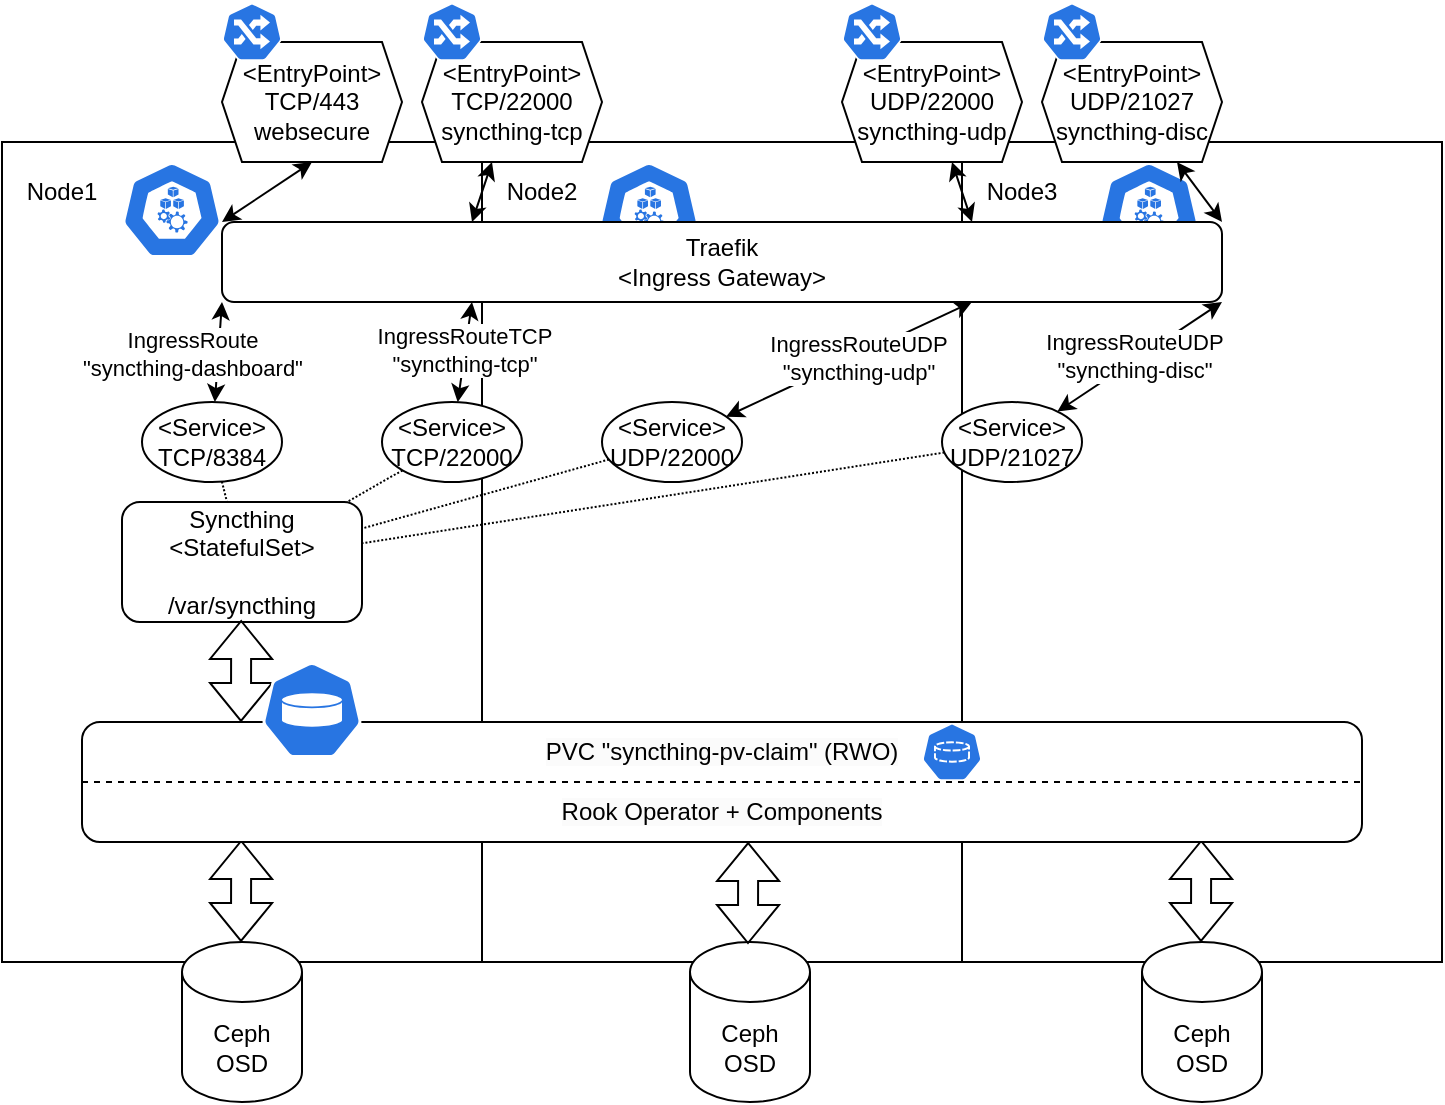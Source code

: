 <mxfile version="24.2.5" type="device">
  <diagram name="Seite-1" id="WY76_UIT-7cdqhVsJGH5">
    <mxGraphModel dx="1548" dy="902" grid="1" gridSize="10" guides="1" tooltips="1" connect="1" arrows="1" fold="1" page="1" pageScale="1" pageWidth="827" pageHeight="1169" math="0" shadow="0">
      <root>
        <mxCell id="0" />
        <mxCell id="1" parent="0" />
        <mxCell id="g-BLfw2waqW90s4DqcR2-8" value="" style="rounded=0;whiteSpace=wrap;html=1;" parent="1" vertex="1">
          <mxGeometry x="40" y="110" width="240" height="410" as="geometry" />
        </mxCell>
        <mxCell id="g-BLfw2waqW90s4DqcR2-9" value="" style="rounded=0;whiteSpace=wrap;html=1;" parent="1" vertex="1">
          <mxGeometry x="280" y="110" width="240" height="410" as="geometry" />
        </mxCell>
        <mxCell id="g-BLfw2waqW90s4DqcR2-10" value="" style="rounded=0;whiteSpace=wrap;html=1;" parent="1" vertex="1">
          <mxGeometry x="520" y="110" width="240" height="410" as="geometry" />
        </mxCell>
        <mxCell id="g-BLfw2waqW90s4DqcR2-11" value="Node1" style="text;html=1;strokeColor=none;fillColor=none;align=center;verticalAlign=middle;whiteSpace=wrap;rounded=0;" parent="1" vertex="1">
          <mxGeometry x="40" y="120" width="60" height="30" as="geometry" />
        </mxCell>
        <mxCell id="g-BLfw2waqW90s4DqcR2-12" value="Node2" style="text;html=1;strokeColor=none;fillColor=none;align=center;verticalAlign=middle;whiteSpace=wrap;rounded=0;" parent="1" vertex="1">
          <mxGeometry x="280" y="120" width="60" height="30" as="geometry" />
        </mxCell>
        <mxCell id="g-BLfw2waqW90s4DqcR2-13" value="Node3" style="text;html=1;strokeColor=none;fillColor=none;align=center;verticalAlign=middle;whiteSpace=wrap;rounded=0;" parent="1" vertex="1">
          <mxGeometry x="520" y="120" width="60" height="30" as="geometry" />
        </mxCell>
        <mxCell id="g-BLfw2waqW90s4DqcR2-15" value="Ceph OSD" style="shape=cylinder3;whiteSpace=wrap;html=1;boundedLbl=1;backgroundOutline=1;size=15;" parent="1" vertex="1">
          <mxGeometry x="130" y="510" width="60" height="80" as="geometry" />
        </mxCell>
        <mxCell id="g-BLfw2waqW90s4DqcR2-16" value="Ceph OSD" style="shape=cylinder3;whiteSpace=wrap;html=1;boundedLbl=1;backgroundOutline=1;size=15;" parent="1" vertex="1">
          <mxGeometry x="384" y="510" width="60" height="80" as="geometry" />
        </mxCell>
        <mxCell id="g-BLfw2waqW90s4DqcR2-17" value="Ceph OSD" style="shape=cylinder3;whiteSpace=wrap;html=1;boundedLbl=1;backgroundOutline=1;size=15;" parent="1" vertex="1">
          <mxGeometry x="610" y="510" width="60" height="80" as="geometry" />
        </mxCell>
        <mxCell id="g-BLfw2waqW90s4DqcR2-18" value="" style="shape=flexArrow;endArrow=classic;startArrow=classic;html=1;rounded=0;entryX=0.122;entryY=0.983;entryDx=0;entryDy=0;entryPerimeter=0;" parent="1" edge="1">
          <mxGeometry width="100" height="100" relative="1" as="geometry">
            <mxPoint x="159.5" y="510" as="sourcePoint" />
            <mxPoint x="159.58" y="458.98" as="targetPoint" />
          </mxGeometry>
        </mxCell>
        <mxCell id="g-BLfw2waqW90s4DqcR2-20" value="" style="shape=flexArrow;endArrow=classic;startArrow=classic;html=1;rounded=0;entryX=0.122;entryY=0.983;entryDx=0;entryDy=0;entryPerimeter=0;" parent="1" edge="1">
          <mxGeometry width="100" height="100" relative="1" as="geometry">
            <mxPoint x="413" y="511.02" as="sourcePoint" />
            <mxPoint x="413.08" y="460" as="targetPoint" />
          </mxGeometry>
        </mxCell>
        <mxCell id="g-BLfw2waqW90s4DqcR2-21" value="" style="shape=flexArrow;endArrow=classic;startArrow=classic;html=1;rounded=0;entryX=0.122;entryY=0.983;entryDx=0;entryDy=0;entryPerimeter=0;" parent="1" edge="1">
          <mxGeometry width="100" height="100" relative="1" as="geometry">
            <mxPoint x="639.5" y="510" as="sourcePoint" />
            <mxPoint x="639.58" y="458.98" as="targetPoint" />
          </mxGeometry>
        </mxCell>
        <mxCell id="g-BLfw2waqW90s4DqcR2-26" value="Syncthing &amp;lt;StatefulSet&amp;gt;&lt;br&gt;&lt;br&gt;/var/syncthing" style="rounded=1;whiteSpace=wrap;html=1;" parent="1" vertex="1">
          <mxGeometry x="100" y="290" width="120" height="60" as="geometry" />
        </mxCell>
        <mxCell id="g-BLfw2waqW90s4DqcR2-27" value="" style="shape=flexArrow;endArrow=classic;startArrow=classic;html=1;rounded=0;entryX=0.122;entryY=0.983;entryDx=0;entryDy=0;entryPerimeter=0;" parent="1" edge="1">
          <mxGeometry width="100" height="100" relative="1" as="geometry">
            <mxPoint x="159.5" y="400" as="sourcePoint" />
            <mxPoint x="159.58" y="348.98" as="targetPoint" />
          </mxGeometry>
        </mxCell>
        <mxCell id="g-BLfw2waqW90s4DqcR2-28" value="" style="group" parent="1" vertex="1" connectable="0">
          <mxGeometry x="80" y="400" width="640" height="60" as="geometry" />
        </mxCell>
        <mxCell id="g-BLfw2waqW90s4DqcR2-14" value="" style="rounded=1;whiteSpace=wrap;html=1;" parent="g-BLfw2waqW90s4DqcR2-28" vertex="1">
          <mxGeometry width="640" height="60" as="geometry" />
        </mxCell>
        <mxCell id="g-BLfw2waqW90s4DqcR2-22" value="" style="endArrow=none;dashed=1;html=1;rounded=0;entryX=1;entryY=0.5;entryDx=0;entryDy=0;exitX=0;exitY=0.5;exitDx=0;exitDy=0;" parent="g-BLfw2waqW90s4DqcR2-28" source="g-BLfw2waqW90s4DqcR2-14" target="g-BLfw2waqW90s4DqcR2-14" edge="1">
          <mxGeometry width="50" height="50" relative="1" as="geometry">
            <mxPoint x="300" y="-20" as="sourcePoint" />
            <mxPoint x="350" y="-70" as="targetPoint" />
          </mxGeometry>
        </mxCell>
        <mxCell id="g-BLfw2waqW90s4DqcR2-24" value="&lt;meta charset=&quot;utf-8&quot;&gt;&lt;span style=&quot;color: rgb(0, 0, 0); font-family: Helvetica; font-size: 12px; font-style: normal; font-variant-ligatures: normal; font-variant-caps: normal; font-weight: 400; letter-spacing: normal; orphans: 2; text-align: center; text-indent: 0px; text-transform: none; widows: 2; word-spacing: 0px; -webkit-text-stroke-width: 0px; background-color: rgb(251, 251, 251); text-decoration-thickness: initial; text-decoration-style: initial; text-decoration-color: initial; float: none; display: inline !important;&quot;&gt;PVC &quot;syncthing-pv-claim&quot; (RWO)&lt;/span&gt;" style="text;html=1;strokeColor=none;fillColor=none;align=center;verticalAlign=middle;whiteSpace=wrap;rounded=0;" parent="g-BLfw2waqW90s4DqcR2-28" vertex="1">
          <mxGeometry x="210" width="220" height="30" as="geometry" />
        </mxCell>
        <mxCell id="g-BLfw2waqW90s4DqcR2-25" value="&lt;span style=&quot;color: rgb(0, 0, 0); font-family: Helvetica; font-size: 12px; font-style: normal; font-variant-ligatures: normal; font-variant-caps: normal; font-weight: 400; letter-spacing: normal; orphans: 2; text-align: center; text-indent: 0px; text-transform: none; widows: 2; word-spacing: 0px; -webkit-text-stroke-width: 0px; background-color: rgb(251, 251, 251); text-decoration-thickness: initial; text-decoration-style: initial; text-decoration-color: initial; float: none; display: inline !important;&quot;&gt;Rook Operator + Components&lt;br&gt;&lt;/span&gt;" style="text;html=1;strokeColor=none;fillColor=none;align=center;verticalAlign=middle;whiteSpace=wrap;rounded=0;" parent="g-BLfw2waqW90s4DqcR2-28" vertex="1">
          <mxGeometry x="210" y="30" width="220" height="30" as="geometry" />
        </mxCell>
        <mxCell id="g-BLfw2waqW90s4DqcR2-39" value="" style="sketch=0;html=1;dashed=0;whitespace=wrap;fillColor=#2875E2;strokeColor=#ffffff;points=[[0.005,0.63,0],[0.1,0.2,0],[0.9,0.2,0],[0.5,0,0],[0.995,0.63,0],[0.72,0.99,0],[0.5,1,0],[0.28,0.99,0]];verticalLabelPosition=bottom;align=center;verticalAlign=top;shape=mxgraph.kubernetes.icon;prIcon=pv" parent="g-BLfw2waqW90s4DqcR2-28" vertex="1">
          <mxGeometry x="90" y="-30" width="50" height="48" as="geometry" />
        </mxCell>
        <mxCell id="g-BLfw2waqW90s4DqcR2-42" value="" style="sketch=0;html=1;dashed=0;whitespace=wrap;fillColor=#2875E2;strokeColor=#ffffff;points=[[0.005,0.63,0],[0.1,0.2,0],[0.9,0.2,0],[0.5,0,0],[0.995,0.63,0],[0.72,0.99,0],[0.5,1,0],[0.28,0.99,0]];verticalLabelPosition=bottom;align=center;verticalAlign=top;shape=mxgraph.kubernetes.icon;prIcon=pvc" parent="g-BLfw2waqW90s4DqcR2-28" vertex="1">
          <mxGeometry x="420" width="30" height="30" as="geometry" />
        </mxCell>
        <mxCell id="g-BLfw2waqW90s4DqcR2-34" style="rounded=0;orthogonalLoop=1;jettySize=auto;html=1;strokeWidth=1;dashed=1;endArrow=none;endFill=0;dashPattern=1 1;" parent="1" source="g-BLfw2waqW90s4DqcR2-30" target="g-BLfw2waqW90s4DqcR2-26" edge="1">
          <mxGeometry relative="1" as="geometry" />
        </mxCell>
        <mxCell id="g-BLfw2waqW90s4DqcR2-30" value="&amp;lt;Service&amp;gt;&lt;br&gt;TCP/8384" style="ellipse;whiteSpace=wrap;html=1;" parent="1" vertex="1">
          <mxGeometry x="110" y="240" width="70" height="40" as="geometry" />
        </mxCell>
        <mxCell id="g-BLfw2waqW90s4DqcR2-32" value="&amp;lt;Service&amp;gt;&lt;br&gt;UDP/22000" style="ellipse;whiteSpace=wrap;html=1;" parent="1" vertex="1">
          <mxGeometry x="340" y="240" width="70" height="40" as="geometry" />
        </mxCell>
        <mxCell id="g-BLfw2waqW90s4DqcR2-35" style="rounded=0;orthogonalLoop=1;jettySize=auto;html=1;strokeWidth=1;dashed=1;endArrow=none;endFill=0;dashPattern=1 1;" parent="1" source="g-BLfw2waqW90s4DqcR2-31" target="g-BLfw2waqW90s4DqcR2-26" edge="1">
          <mxGeometry relative="1" as="geometry">
            <mxPoint x="145" y="270" as="sourcePoint" />
            <mxPoint x="140" y="300" as="targetPoint" />
          </mxGeometry>
        </mxCell>
        <mxCell id="g-BLfw2waqW90s4DqcR2-36" style="rounded=0;orthogonalLoop=1;jettySize=auto;html=1;strokeWidth=1;dashed=1;endArrow=none;endFill=0;dashPattern=1 1;" parent="1" source="g-BLfw2waqW90s4DqcR2-32" target="g-BLfw2waqW90s4DqcR2-26" edge="1">
          <mxGeometry relative="1" as="geometry">
            <mxPoint x="240" y="268" as="sourcePoint" />
            <mxPoint x="204" y="300" as="targetPoint" />
          </mxGeometry>
        </mxCell>
        <mxCell id="g-BLfw2waqW90s4DqcR2-37" style="rounded=0;orthogonalLoop=1;jettySize=auto;html=1;strokeWidth=1;dashed=1;endArrow=none;endFill=0;dashPattern=1 1;" parent="1" source="g-BLfw2waqW90s4DqcR2-33" target="g-BLfw2waqW90s4DqcR2-26" edge="1">
          <mxGeometry relative="1" as="geometry">
            <mxPoint x="320" y="266" as="sourcePoint" />
            <mxPoint x="230" y="304" as="targetPoint" />
          </mxGeometry>
        </mxCell>
        <mxCell id="g-BLfw2waqW90s4DqcR2-38" value="" style="sketch=0;html=1;dashed=0;whitespace=wrap;fillColor=#2875E2;strokeColor=#ffffff;points=[[0.005,0.63,0],[0.1,0.2,0],[0.9,0.2,0],[0.5,0,0],[0.995,0.63,0],[0.72,0.99,0],[0.5,1,0],[0.28,0.99,0]];verticalLabelPosition=bottom;align=center;verticalAlign=top;shape=mxgraph.kubernetes.icon;prIcon=node" parent="1" vertex="1">
          <mxGeometry x="100" y="120" width="50" height="48" as="geometry" />
        </mxCell>
        <mxCell id="g-BLfw2waqW90s4DqcR2-31" value="&amp;lt;Service&amp;gt;&lt;br&gt;TCP/22000" style="ellipse;whiteSpace=wrap;html=1;" parent="1" vertex="1">
          <mxGeometry x="230" y="240" width="70" height="40" as="geometry" />
        </mxCell>
        <mxCell id="g-BLfw2waqW90s4DqcR2-33" value="&amp;lt;Service&amp;gt;&lt;br&gt;UDP/21027" style="ellipse;whiteSpace=wrap;html=1;" parent="1" vertex="1">
          <mxGeometry x="510" y="240" width="70" height="40" as="geometry" />
        </mxCell>
        <mxCell id="g-BLfw2waqW90s4DqcR2-45" value="" style="group" parent="1" vertex="1" connectable="0">
          <mxGeometry x="150" y="150" width="500" height="40" as="geometry" />
        </mxCell>
        <mxCell id="g-BLfw2waqW90s4DqcR2-41" value="" style="sketch=0;html=1;dashed=0;whitespace=wrap;fillColor=#2875E2;strokeColor=#ffffff;points=[[0.005,0.63,0],[0.1,0.2,0],[0.9,0.2,0],[0.5,0,0],[0.995,0.63,0],[0.72,0.99,0],[0.5,1,0],[0.28,0.99,0]];verticalLabelPosition=bottom;align=center;verticalAlign=top;shape=mxgraph.kubernetes.icon;prIcon=node" parent="g-BLfw2waqW90s4DqcR2-45" vertex="1">
          <mxGeometry x="437.5" y="-30" width="52.083" height="48" as="geometry" />
        </mxCell>
        <mxCell id="g-BLfw2waqW90s4DqcR2-40" value="" style="sketch=0;html=1;dashed=0;whitespace=wrap;fillColor=#2875E2;strokeColor=#ffffff;points=[[0.005,0.63,0],[0.1,0.2,0],[0.9,0.2,0],[0.5,0,0],[0.995,0.63,0],[0.72,0.99,0],[0.5,1,0],[0.28,0.99,0]];verticalLabelPosition=bottom;align=center;verticalAlign=top;shape=mxgraph.kubernetes.icon;prIcon=node" parent="g-BLfw2waqW90s4DqcR2-45" vertex="1">
          <mxGeometry x="187.5" y="-30" width="52.083" height="48" as="geometry" />
        </mxCell>
        <mxCell id="g-BLfw2waqW90s4DqcR2-43" value="Traefik&lt;br&gt;&amp;lt;Ingress Gateway&amp;gt;" style="rounded=1;whiteSpace=wrap;html=1;" parent="g-BLfw2waqW90s4DqcR2-45" vertex="1">
          <mxGeometry width="500.0" height="40" as="geometry" />
        </mxCell>
        <mxCell id="g-BLfw2waqW90s4DqcR2-46" value="IngressRoute&lt;br&gt;&quot;syncthing-dashboard&quot;" style="endArrow=classic;startArrow=classic;html=1;rounded=0;entryX=0;entryY=1;entryDx=0;entryDy=0;" parent="1" source="g-BLfw2waqW90s4DqcR2-30" target="g-BLfw2waqW90s4DqcR2-43" edge="1">
          <mxGeometry x="-0.065" y="13" width="50" height="50" relative="1" as="geometry">
            <mxPoint x="135" y="260" as="sourcePoint" />
            <mxPoint x="185" y="210" as="targetPoint" />
            <mxPoint as="offset" />
          </mxGeometry>
        </mxCell>
        <mxCell id="g-BLfw2waqW90s4DqcR2-47" value="" style="endArrow=classic;startArrow=classic;html=1;rounded=0;entryX=0.25;entryY=1;entryDx=0;entryDy=0;" parent="1" source="g-BLfw2waqW90s4DqcR2-31" target="g-BLfw2waqW90s4DqcR2-43" edge="1">
          <mxGeometry width="50" height="50" relative="1" as="geometry">
            <mxPoint x="187" y="262" as="sourcePoint" />
            <mxPoint x="350" y="220" as="targetPoint" />
          </mxGeometry>
        </mxCell>
        <mxCell id="g-BLfw2waqW90s4DqcR2-52" value="IngressRouteTCP&lt;br&gt;&quot;syncthing-tcp&quot;" style="edgeLabel;html=1;align=center;verticalAlign=middle;resizable=0;points=[];" parent="g-BLfw2waqW90s4DqcR2-47" vertex="1" connectable="0">
          <mxGeometry x="0.036" y="1" relative="1" as="geometry">
            <mxPoint as="offset" />
          </mxGeometry>
        </mxCell>
        <mxCell id="g-BLfw2waqW90s4DqcR2-48" value="" style="endArrow=classic;startArrow=classic;html=1;rounded=0;entryX=0.75;entryY=1;entryDx=0;entryDy=0;" parent="1" source="g-BLfw2waqW90s4DqcR2-32" target="g-BLfw2waqW90s4DqcR2-43" edge="1">
          <mxGeometry width="50" height="50" relative="1" as="geometry">
            <mxPoint x="302" y="257" as="sourcePoint" />
            <mxPoint x="380" y="220" as="targetPoint" />
          </mxGeometry>
        </mxCell>
        <mxCell id="g-BLfw2waqW90s4DqcR2-53" value="IngressRouteUDP&lt;br&gt;&quot;syncthing-udp&quot;" style="edgeLabel;html=1;align=center;verticalAlign=middle;resizable=0;points=[];" parent="g-BLfw2waqW90s4DqcR2-48" vertex="1" connectable="0">
          <mxGeometry x="0.06" y="-1" relative="1" as="geometry">
            <mxPoint as="offset" />
          </mxGeometry>
        </mxCell>
        <mxCell id="g-BLfw2waqW90s4DqcR2-49" value="" style="endArrow=classic;startArrow=classic;html=1;rounded=0;entryX=1;entryY=1;entryDx=0;entryDy=0;" parent="1" source="g-BLfw2waqW90s4DqcR2-33" target="g-BLfw2waqW90s4DqcR2-43" edge="1">
          <mxGeometry width="50" height="50" relative="1" as="geometry">
            <mxPoint x="404" y="253" as="sourcePoint" />
            <mxPoint x="440" y="220" as="targetPoint" />
          </mxGeometry>
        </mxCell>
        <mxCell id="g-BLfw2waqW90s4DqcR2-54" value="IngressRouteUDP&lt;br&gt;&quot;syncthing-disc&quot;" style="edgeLabel;html=1;align=center;verticalAlign=middle;resizable=0;points=[];" parent="g-BLfw2waqW90s4DqcR2-49" vertex="1" connectable="0">
          <mxGeometry x="-0.072" y="3" relative="1" as="geometry">
            <mxPoint x="1" as="offset" />
          </mxGeometry>
        </mxCell>
        <mxCell id="g-BLfw2waqW90s4DqcR2-56" value="&amp;lt;EntryPoint&amp;gt;&lt;br&gt;TCP/443 websecure" style="shape=hexagon;perimeter=hexagonPerimeter2;whiteSpace=wrap;html=1;fixedSize=1;size=10;" parent="1" vertex="1">
          <mxGeometry x="150" y="60" width="90" height="60" as="geometry" />
        </mxCell>
        <mxCell id="g-BLfw2waqW90s4DqcR2-57" value="&amp;lt;EntryPoint&amp;gt;&lt;br&gt;TCP/22000 syncthing-tcp" style="shape=hexagon;perimeter=hexagonPerimeter2;whiteSpace=wrap;html=1;fixedSize=1;size=10;" parent="1" vertex="1">
          <mxGeometry x="250" y="60" width="90" height="60" as="geometry" />
        </mxCell>
        <mxCell id="g-BLfw2waqW90s4DqcR2-58" value="&amp;lt;EntryPoint&amp;gt;&lt;br&gt;UDP/22000 syncthing-udp" style="shape=hexagon;perimeter=hexagonPerimeter2;whiteSpace=wrap;html=1;fixedSize=1;size=10;" parent="1" vertex="1">
          <mxGeometry x="460" y="60" width="90" height="60" as="geometry" />
        </mxCell>
        <mxCell id="g-BLfw2waqW90s4DqcR2-59" value="&amp;lt;EntryPoint&amp;gt;&lt;br&gt;UDP/21027 syncthing-disc" style="shape=hexagon;perimeter=hexagonPerimeter2;whiteSpace=wrap;html=1;fixedSize=1;size=10;" parent="1" vertex="1">
          <mxGeometry x="560" y="60" width="90" height="60" as="geometry" />
        </mxCell>
        <mxCell id="g-BLfw2waqW90s4DqcR2-63" style="rounded=0;orthogonalLoop=1;jettySize=auto;html=1;startArrow=classic;startFill=1;exitX=0;exitY=0;exitDx=0;exitDy=0;entryX=0.5;entryY=1;entryDx=0;entryDy=0;" parent="1" source="g-BLfw2waqW90s4DqcR2-43" target="g-BLfw2waqW90s4DqcR2-56" edge="1">
          <mxGeometry relative="1" as="geometry">
            <mxPoint x="190" y="60" as="targetPoint" />
            <mxPoint x="150" y="140" as="sourcePoint" />
          </mxGeometry>
        </mxCell>
        <mxCell id="g-BLfw2waqW90s4DqcR2-64" style="rounded=0;orthogonalLoop=1;jettySize=auto;html=1;exitX=0.25;exitY=0;exitDx=0;exitDy=0;startArrow=classic;startFill=1;" parent="1" source="g-BLfw2waqW90s4DqcR2-43" target="g-BLfw2waqW90s4DqcR2-57" edge="1">
          <mxGeometry relative="1" as="geometry">
            <mxPoint x="295" y="150" as="sourcePoint" />
            <mxPoint x="325" y="60" as="targetPoint" />
          </mxGeometry>
        </mxCell>
        <mxCell id="g-BLfw2waqW90s4DqcR2-65" style="rounded=0;orthogonalLoop=1;jettySize=auto;html=1;exitX=0.75;exitY=0;exitDx=0;exitDy=0;startArrow=classic;startFill=1;" parent="1" source="g-BLfw2waqW90s4DqcR2-43" target="g-BLfw2waqW90s4DqcR2-58" edge="1">
          <mxGeometry relative="1" as="geometry">
            <mxPoint x="290" y="160" as="sourcePoint" />
            <mxPoint x="331" y="70" as="targetPoint" />
          </mxGeometry>
        </mxCell>
        <mxCell id="g-BLfw2waqW90s4DqcR2-66" style="rounded=0;orthogonalLoop=1;jettySize=auto;html=1;exitX=1;exitY=0;exitDx=0;exitDy=0;startArrow=classic;startFill=1;" parent="1" source="g-BLfw2waqW90s4DqcR2-43" target="g-BLfw2waqW90s4DqcR2-59" edge="1">
          <mxGeometry relative="1" as="geometry">
            <mxPoint x="530" y="160" as="sourcePoint" />
            <mxPoint x="489" y="70" as="targetPoint" />
          </mxGeometry>
        </mxCell>
        <mxCell id="g-BLfw2waqW90s4DqcR2-60" value="" style="sketch=0;html=1;dashed=0;whitespace=wrap;fillColor=#2875E2;strokeColor=#ffffff;points=[[0.005,0.63,0],[0.1,0.2,0],[0.9,0.2,0],[0.5,0,0],[0.995,0.63,0],[0.72,0.99,0],[0.5,1,0],[0.28,0.99,0]];verticalLabelPosition=bottom;align=center;verticalAlign=top;shape=mxgraph.kubernetes.icon;prIcon=ing" parent="1" vertex="1">
          <mxGeometry x="150" y="40" width="30" height="30" as="geometry" />
        </mxCell>
        <mxCell id="xz1MprFCELgLxSKf3x78-2" value="" style="sketch=0;html=1;dashed=0;whitespace=wrap;fillColor=#2875E2;strokeColor=#ffffff;points=[[0.005,0.63,0],[0.1,0.2,0],[0.9,0.2,0],[0.5,0,0],[0.995,0.63,0],[0.72,0.99,0],[0.5,1,0],[0.28,0.99,0]];verticalLabelPosition=bottom;align=center;verticalAlign=top;shape=mxgraph.kubernetes.icon;prIcon=ing" vertex="1" parent="1">
          <mxGeometry x="250" y="40" width="30" height="30" as="geometry" />
        </mxCell>
        <mxCell id="xz1MprFCELgLxSKf3x78-3" value="" style="sketch=0;html=1;dashed=0;whitespace=wrap;fillColor=#2875E2;strokeColor=#ffffff;points=[[0.005,0.63,0],[0.1,0.2,0],[0.9,0.2,0],[0.5,0,0],[0.995,0.63,0],[0.72,0.99,0],[0.5,1,0],[0.28,0.99,0]];verticalLabelPosition=bottom;align=center;verticalAlign=top;shape=mxgraph.kubernetes.icon;prIcon=ing" vertex="1" parent="1">
          <mxGeometry x="460" y="40" width="30" height="30" as="geometry" />
        </mxCell>
        <mxCell id="xz1MprFCELgLxSKf3x78-4" value="" style="sketch=0;html=1;dashed=0;whitespace=wrap;fillColor=#2875E2;strokeColor=#ffffff;points=[[0.005,0.63,0],[0.1,0.2,0],[0.9,0.2,0],[0.5,0,0],[0.995,0.63,0],[0.72,0.99,0],[0.5,1,0],[0.28,0.99,0]];verticalLabelPosition=bottom;align=center;verticalAlign=top;shape=mxgraph.kubernetes.icon;prIcon=ing" vertex="1" parent="1">
          <mxGeometry x="560" y="40" width="30" height="30" as="geometry" />
        </mxCell>
      </root>
    </mxGraphModel>
  </diagram>
</mxfile>

